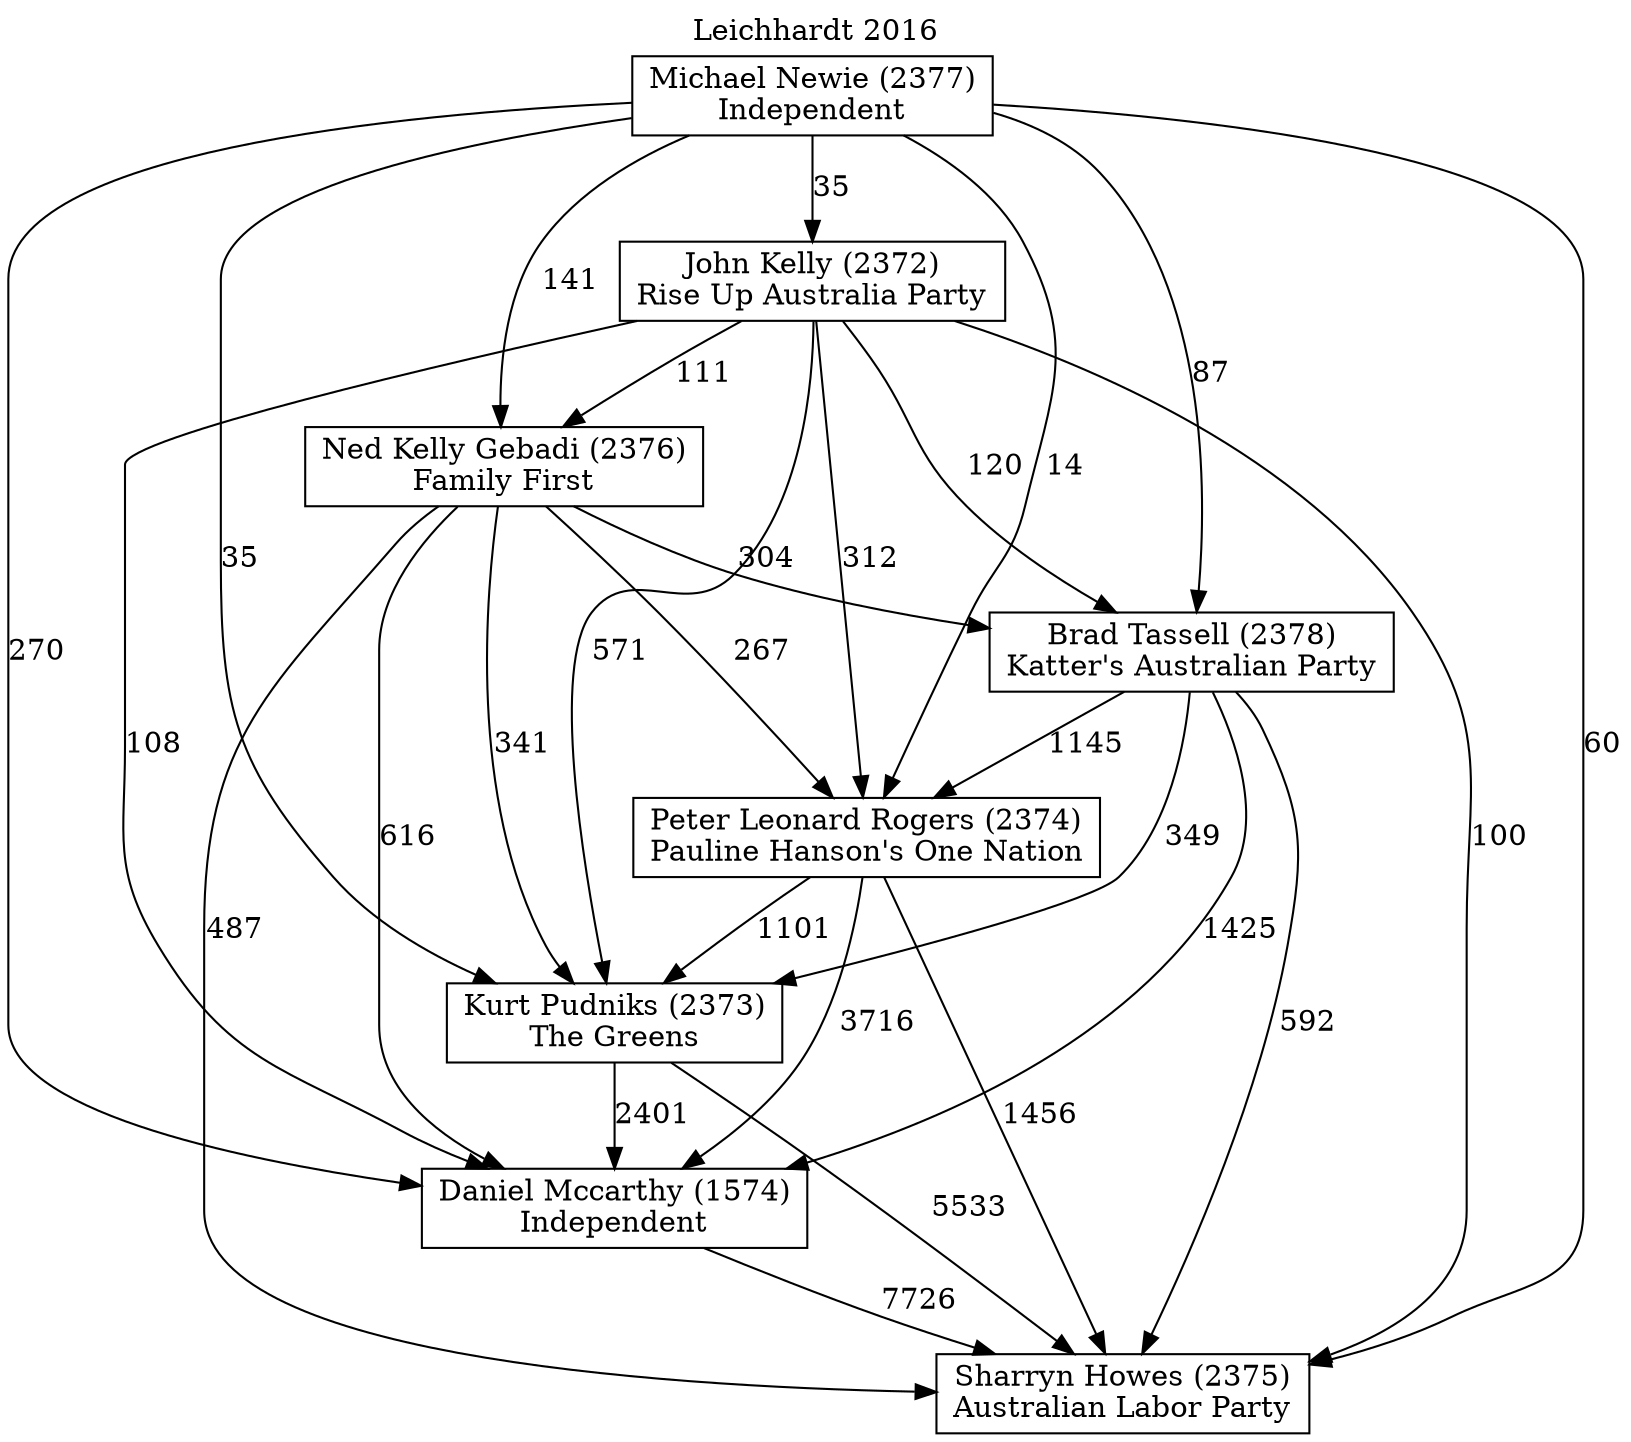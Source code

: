 // House preference flow
digraph "Sharryn Howes (2375)_Leichhardt_2016" {
	graph [label="Leichhardt 2016" labelloc=t mclimit=10]
	node [shape=box]
	"John Kelly (2372)" [label="John Kelly (2372)
Rise Up Australia Party"]
	"Daniel Mccarthy (1574)" [label="Daniel Mccarthy (1574)
Independent"]
	"Peter Leonard Rogers (2374)" [label="Peter Leonard Rogers (2374)
Pauline Hanson's One Nation"]
	"Ned Kelly Gebadi (2376)" [label="Ned Kelly Gebadi (2376)
Family First"]
	"Brad Tassell (2378)" [label="Brad Tassell (2378)
Katter's Australian Party"]
	"Kurt Pudniks (2373)" [label="Kurt Pudniks (2373)
The Greens"]
	"Michael Newie (2377)" [label="Michael Newie (2377)
Independent"]
	"Sharryn Howes (2375)" [label="Sharryn Howes (2375)
Australian Labor Party"]
	"Michael Newie (2377)" -> "Peter Leonard Rogers (2374)" [label=14]
	"John Kelly (2372)" -> "Ned Kelly Gebadi (2376)" [label=111]
	"John Kelly (2372)" -> "Peter Leonard Rogers (2374)" [label=312]
	"Peter Leonard Rogers (2374)" -> "Kurt Pudniks (2373)" [label=1101]
	"Brad Tassell (2378)" -> "Peter Leonard Rogers (2374)" [label=1145]
	"Kurt Pudniks (2373)" -> "Daniel Mccarthy (1574)" [label=2401]
	"John Kelly (2372)" -> "Sharryn Howes (2375)" [label=100]
	"Ned Kelly Gebadi (2376)" -> "Peter Leonard Rogers (2374)" [label=267]
	"John Kelly (2372)" -> "Daniel Mccarthy (1574)" [label=108]
	"Michael Newie (2377)" -> "Brad Tassell (2378)" [label=87]
	"Peter Leonard Rogers (2374)" -> "Sharryn Howes (2375)" [label=1456]
	"Michael Newie (2377)" -> "Sharryn Howes (2375)" [label=60]
	"John Kelly (2372)" -> "Brad Tassell (2378)" [label=120]
	"Ned Kelly Gebadi (2376)" -> "Kurt Pudniks (2373)" [label=341]
	"Ned Kelly Gebadi (2376)" -> "Sharryn Howes (2375)" [label=487]
	"Kurt Pudniks (2373)" -> "Sharryn Howes (2375)" [label=5533]
	"Brad Tassell (2378)" -> "Sharryn Howes (2375)" [label=592]
	"Brad Tassell (2378)" -> "Kurt Pudniks (2373)" [label=349]
	"John Kelly (2372)" -> "Kurt Pudniks (2373)" [label=571]
	"Brad Tassell (2378)" -> "Daniel Mccarthy (1574)" [label=1425]
	"Michael Newie (2377)" -> "Kurt Pudniks (2373)" [label=35]
	"Ned Kelly Gebadi (2376)" -> "Daniel Mccarthy (1574)" [label=616]
	"Peter Leonard Rogers (2374)" -> "Daniel Mccarthy (1574)" [label=3716]
	"Michael Newie (2377)" -> "Daniel Mccarthy (1574)" [label=270]
	"Michael Newie (2377)" -> "Ned Kelly Gebadi (2376)" [label=141]
	"Michael Newie (2377)" -> "John Kelly (2372)" [label=35]
	"Ned Kelly Gebadi (2376)" -> "Brad Tassell (2378)" [label=304]
	"Daniel Mccarthy (1574)" -> "Sharryn Howes (2375)" [label=7726]
}
